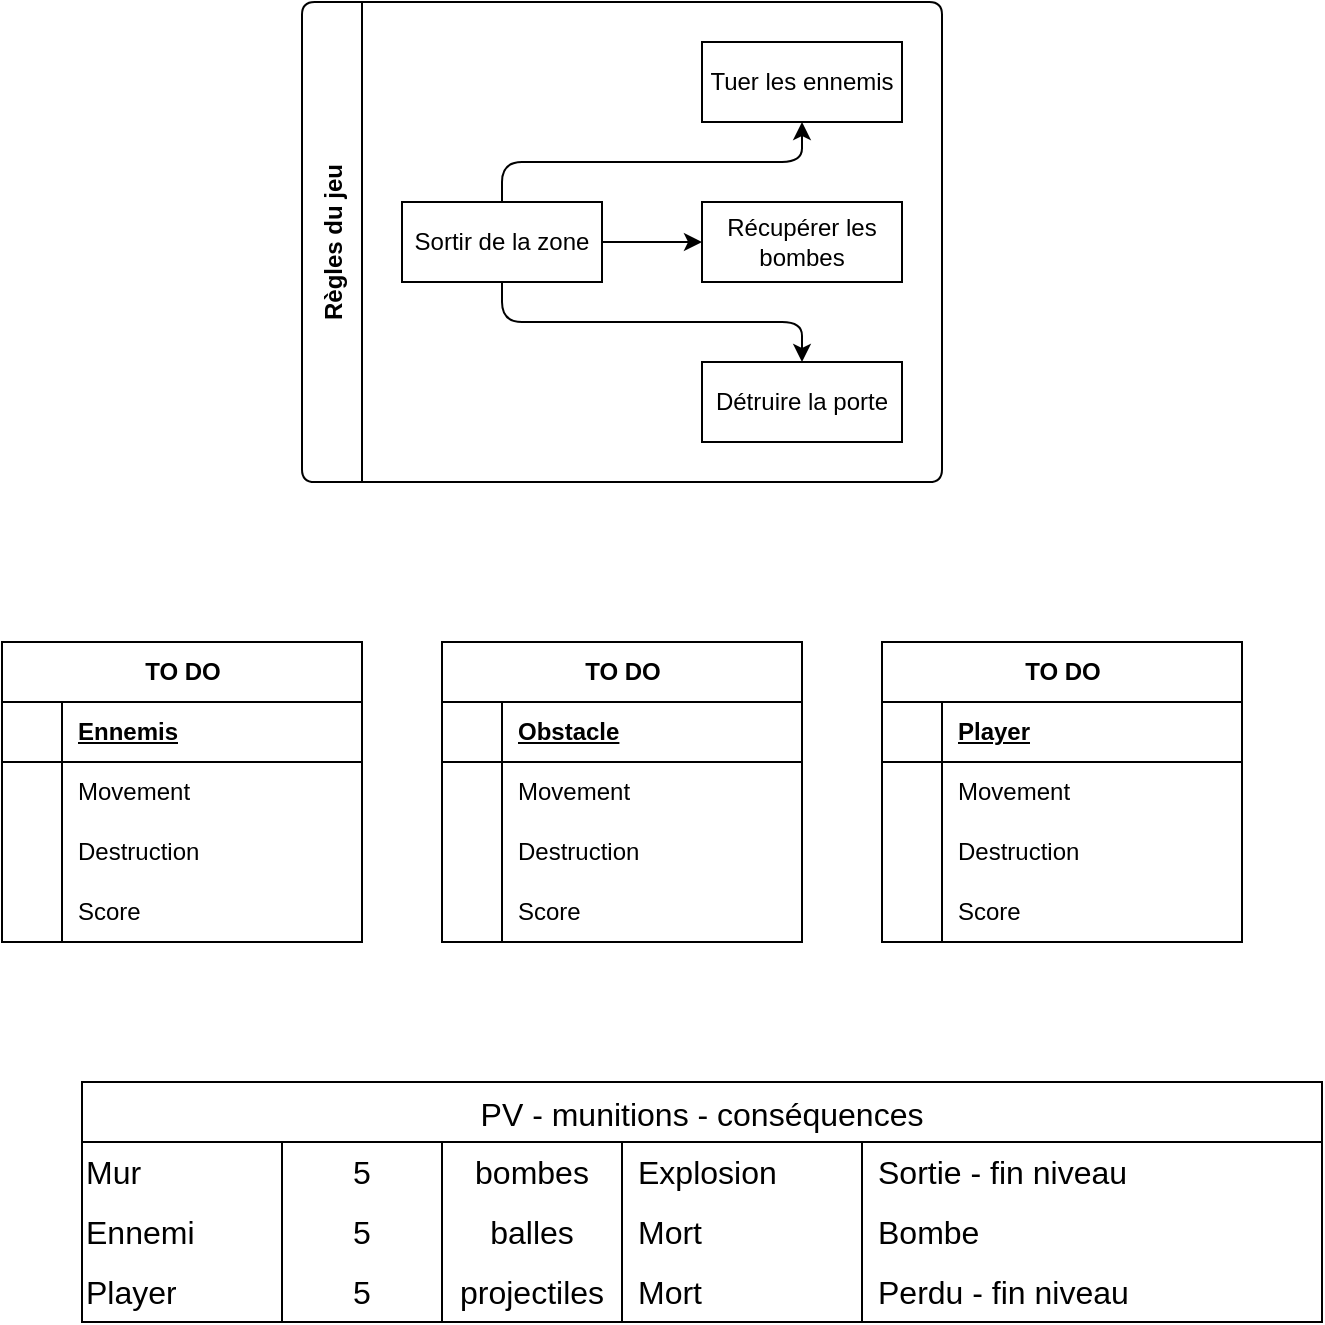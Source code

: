 <mxfile version="22.0.8" type="github" pages="2">
  <diagram name="MISC" id="rBWFjFio3Ul1B9PG4kiV">
    <mxGraphModel dx="1050" dy="530" grid="1" gridSize="10" guides="1" tooltips="1" connect="1" arrows="1" fold="1" page="1" pageScale="1" pageWidth="850" pageHeight="1100" math="0" shadow="0">
      <root>
        <mxCell id="0" />
        <mxCell id="1" parent="0" />
        <mxCell id="Iu3EpFqJoXmRaUbER4hy-2" value="Règles du jeu" style="swimlane;startSize=30;horizontal=0;childLayout=treeLayout;horizontalTree=1;resizable=0;containerType=tree;fontSize=12;rounded=1;arcSize=7;" parent="1" vertex="1">
          <mxGeometry x="190" y="170" width="320" height="240" as="geometry" />
        </mxCell>
        <mxCell id="Iu3EpFqJoXmRaUbER4hy-3" value="Sortir de la zone" style="whiteSpace=wrap;html=1;" parent="Iu3EpFqJoXmRaUbER4hy-2" vertex="1">
          <mxGeometry x="50" y="100" width="100" height="40" as="geometry" />
        </mxCell>
        <mxCell id="Iu3EpFqJoXmRaUbER4hy-4" value="Tuer les ennemis" style="whiteSpace=wrap;html=1;" parent="Iu3EpFqJoXmRaUbER4hy-2" vertex="1">
          <mxGeometry x="200" y="20" width="100" height="40" as="geometry" />
        </mxCell>
        <mxCell id="Iu3EpFqJoXmRaUbER4hy-5" value="" style="edgeStyle=elbowEdgeStyle;elbow=vertical;html=1;rounded=1;curved=0;sourcePerimeterSpacing=0;targetPerimeterSpacing=0;startSize=6;endSize=6;" parent="Iu3EpFqJoXmRaUbER4hy-2" source="Iu3EpFqJoXmRaUbER4hy-3" target="Iu3EpFqJoXmRaUbER4hy-4" edge="1">
          <mxGeometry relative="1" as="geometry" />
        </mxCell>
        <mxCell id="Iu3EpFqJoXmRaUbER4hy-6" value="Récupérer les bombes" style="whiteSpace=wrap;html=1;" parent="Iu3EpFqJoXmRaUbER4hy-2" vertex="1">
          <mxGeometry x="200" y="100" width="100" height="40" as="geometry" />
        </mxCell>
        <mxCell id="Iu3EpFqJoXmRaUbER4hy-7" value="" style="edgeStyle=elbowEdgeStyle;elbow=vertical;html=1;rounded=1;curved=0;sourcePerimeterSpacing=0;targetPerimeterSpacing=0;startSize=6;endSize=6;" parent="Iu3EpFqJoXmRaUbER4hy-2" source="Iu3EpFqJoXmRaUbER4hy-3" target="4swU-g4nlEgu9MfoOnzk-5" edge="1">
          <mxGeometry relative="1" as="geometry" />
        </mxCell>
        <mxCell id="4swU-g4nlEgu9MfoOnzk-2" value="Détruire la porte" style="whiteSpace=wrap;html=1;" parent="Iu3EpFqJoXmRaUbER4hy-2" vertex="1">
          <mxGeometry x="200" y="180" width="100" height="40" as="geometry" />
        </mxCell>
        <mxCell id="4swU-g4nlEgu9MfoOnzk-3" value="" style="edgeStyle=elbowEdgeStyle;elbow=vertical;html=1;rounded=1;curved=0;sourcePerimeterSpacing=0;targetPerimeterSpacing=0;startSize=6;endSize=6;" parent="Iu3EpFqJoXmRaUbER4hy-2" source="Iu3EpFqJoXmRaUbER4hy-3" target="4swU-g4nlEgu9MfoOnzk-2" edge="1">
          <mxGeometry relative="1" as="geometry">
            <mxPoint x="150" y="40" as="sourcePoint" />
            <mxPoint x="200" y="80" as="targetPoint" />
          </mxGeometry>
        </mxCell>
        <mxCell id="4swU-g4nlEgu9MfoOnzk-4" value="" style="edgeStyle=elbowEdgeStyle;elbow=vertical;html=1;rounded=1;curved=0;sourcePerimeterSpacing=0;targetPerimeterSpacing=0;startSize=6;endSize=6;" parent="Iu3EpFqJoXmRaUbER4hy-2" source="4swU-g4nlEgu9MfoOnzk-5" target="Iu3EpFqJoXmRaUbER4hy-6" edge="1">
          <mxGeometry relative="1" as="geometry">
            <mxPoint x="340" y="290" as="sourcePoint" />
          </mxGeometry>
        </mxCell>
        <mxCell id="4swU-g4nlEgu9MfoOnzk-5" value="Récupérer les bombes" style="whiteSpace=wrap;html=1;" parent="Iu3EpFqJoXmRaUbER4hy-2" vertex="1">
          <mxGeometry x="200" y="100" width="100" height="40" as="geometry" />
        </mxCell>
        <mxCell id="4swU-g4nlEgu9MfoOnzk-18" value="TO DO" style="shape=table;startSize=30;container=1;collapsible=1;childLayout=tableLayout;fixedRows=1;rowLines=0;fontStyle=1;align=center;resizeLast=1;html=1;" parent="1" vertex="1">
          <mxGeometry x="40" y="490" width="180" height="150" as="geometry" />
        </mxCell>
        <mxCell id="4swU-g4nlEgu9MfoOnzk-19" value="" style="shape=tableRow;horizontal=0;startSize=0;swimlaneHead=0;swimlaneBody=0;fillColor=none;collapsible=0;dropTarget=0;points=[[0,0.5],[1,0.5]];portConstraint=eastwest;top=0;left=0;right=0;bottom=1;" parent="4swU-g4nlEgu9MfoOnzk-18" vertex="1">
          <mxGeometry y="30" width="180" height="30" as="geometry" />
        </mxCell>
        <mxCell id="4swU-g4nlEgu9MfoOnzk-20" value="" style="shape=partialRectangle;connectable=0;fillColor=none;top=0;left=0;bottom=0;right=0;fontStyle=1;overflow=hidden;whiteSpace=wrap;html=1;" parent="4swU-g4nlEgu9MfoOnzk-19" vertex="1">
          <mxGeometry width="30" height="30" as="geometry">
            <mxRectangle width="30" height="30" as="alternateBounds" />
          </mxGeometry>
        </mxCell>
        <mxCell id="4swU-g4nlEgu9MfoOnzk-21" value="Ennemis" style="shape=partialRectangle;connectable=0;fillColor=none;top=0;left=0;bottom=0;right=0;align=left;spacingLeft=6;fontStyle=5;overflow=hidden;whiteSpace=wrap;html=1;" parent="4swU-g4nlEgu9MfoOnzk-19" vertex="1">
          <mxGeometry x="30" width="150" height="30" as="geometry">
            <mxRectangle width="150" height="30" as="alternateBounds" />
          </mxGeometry>
        </mxCell>
        <mxCell id="4swU-g4nlEgu9MfoOnzk-22" value="" style="shape=tableRow;horizontal=0;startSize=0;swimlaneHead=0;swimlaneBody=0;fillColor=none;collapsible=0;dropTarget=0;points=[[0,0.5],[1,0.5]];portConstraint=eastwest;top=0;left=0;right=0;bottom=0;" parent="4swU-g4nlEgu9MfoOnzk-18" vertex="1">
          <mxGeometry y="60" width="180" height="30" as="geometry" />
        </mxCell>
        <mxCell id="4swU-g4nlEgu9MfoOnzk-23" value="" style="shape=partialRectangle;connectable=0;fillColor=none;top=0;left=0;bottom=0;right=0;editable=1;overflow=hidden;whiteSpace=wrap;html=1;" parent="4swU-g4nlEgu9MfoOnzk-22" vertex="1">
          <mxGeometry width="30" height="30" as="geometry">
            <mxRectangle width="30" height="30" as="alternateBounds" />
          </mxGeometry>
        </mxCell>
        <mxCell id="4swU-g4nlEgu9MfoOnzk-24" value="Movement" style="shape=partialRectangle;connectable=0;fillColor=none;top=0;left=0;bottom=0;right=0;align=left;spacingLeft=6;overflow=hidden;whiteSpace=wrap;html=1;" parent="4swU-g4nlEgu9MfoOnzk-22" vertex="1">
          <mxGeometry x="30" width="150" height="30" as="geometry">
            <mxRectangle width="150" height="30" as="alternateBounds" />
          </mxGeometry>
        </mxCell>
        <mxCell id="4swU-g4nlEgu9MfoOnzk-25" value="" style="shape=tableRow;horizontal=0;startSize=0;swimlaneHead=0;swimlaneBody=0;fillColor=none;collapsible=0;dropTarget=0;points=[[0,0.5],[1,0.5]];portConstraint=eastwest;top=0;left=0;right=0;bottom=0;" parent="4swU-g4nlEgu9MfoOnzk-18" vertex="1">
          <mxGeometry y="90" width="180" height="30" as="geometry" />
        </mxCell>
        <mxCell id="4swU-g4nlEgu9MfoOnzk-26" value="" style="shape=partialRectangle;connectable=0;fillColor=none;top=0;left=0;bottom=0;right=0;editable=1;overflow=hidden;whiteSpace=wrap;html=1;" parent="4swU-g4nlEgu9MfoOnzk-25" vertex="1">
          <mxGeometry width="30" height="30" as="geometry">
            <mxRectangle width="30" height="30" as="alternateBounds" />
          </mxGeometry>
        </mxCell>
        <mxCell id="4swU-g4nlEgu9MfoOnzk-27" value="Destruction" style="shape=partialRectangle;connectable=0;fillColor=none;top=0;left=0;bottom=0;right=0;align=left;spacingLeft=6;overflow=hidden;whiteSpace=wrap;html=1;" parent="4swU-g4nlEgu9MfoOnzk-25" vertex="1">
          <mxGeometry x="30" width="150" height="30" as="geometry">
            <mxRectangle width="150" height="30" as="alternateBounds" />
          </mxGeometry>
        </mxCell>
        <mxCell id="4swU-g4nlEgu9MfoOnzk-28" value="" style="shape=tableRow;horizontal=0;startSize=0;swimlaneHead=0;swimlaneBody=0;fillColor=none;collapsible=0;dropTarget=0;points=[[0,0.5],[1,0.5]];portConstraint=eastwest;top=0;left=0;right=0;bottom=0;" parent="4swU-g4nlEgu9MfoOnzk-18" vertex="1">
          <mxGeometry y="120" width="180" height="30" as="geometry" />
        </mxCell>
        <mxCell id="4swU-g4nlEgu9MfoOnzk-29" value="" style="shape=partialRectangle;connectable=0;fillColor=none;top=0;left=0;bottom=0;right=0;editable=1;overflow=hidden;whiteSpace=wrap;html=1;" parent="4swU-g4nlEgu9MfoOnzk-28" vertex="1">
          <mxGeometry width="30" height="30" as="geometry">
            <mxRectangle width="30" height="30" as="alternateBounds" />
          </mxGeometry>
        </mxCell>
        <mxCell id="4swU-g4nlEgu9MfoOnzk-30" value="Score" style="shape=partialRectangle;connectable=0;fillColor=none;top=0;left=0;bottom=0;right=0;align=left;spacingLeft=6;overflow=hidden;whiteSpace=wrap;html=1;" parent="4swU-g4nlEgu9MfoOnzk-28" vertex="1">
          <mxGeometry x="30" width="150" height="30" as="geometry">
            <mxRectangle width="150" height="30" as="alternateBounds" />
          </mxGeometry>
        </mxCell>
        <mxCell id="4swU-g4nlEgu9MfoOnzk-31" value="TO DO" style="shape=table;startSize=30;container=1;collapsible=1;childLayout=tableLayout;fixedRows=1;rowLines=0;fontStyle=1;align=center;resizeLast=1;html=1;" parent="1" vertex="1">
          <mxGeometry x="480" y="490" width="180" height="150" as="geometry" />
        </mxCell>
        <mxCell id="4swU-g4nlEgu9MfoOnzk-32" value="" style="shape=tableRow;horizontal=0;startSize=0;swimlaneHead=0;swimlaneBody=0;fillColor=none;collapsible=0;dropTarget=0;points=[[0,0.5],[1,0.5]];portConstraint=eastwest;top=0;left=0;right=0;bottom=1;" parent="4swU-g4nlEgu9MfoOnzk-31" vertex="1">
          <mxGeometry y="30" width="180" height="30" as="geometry" />
        </mxCell>
        <mxCell id="4swU-g4nlEgu9MfoOnzk-33" value="" style="shape=partialRectangle;connectable=0;fillColor=none;top=0;left=0;bottom=0;right=0;fontStyle=1;overflow=hidden;whiteSpace=wrap;html=1;" parent="4swU-g4nlEgu9MfoOnzk-32" vertex="1">
          <mxGeometry width="30" height="30" as="geometry">
            <mxRectangle width="30" height="30" as="alternateBounds" />
          </mxGeometry>
        </mxCell>
        <mxCell id="4swU-g4nlEgu9MfoOnzk-34" value="Player" style="shape=partialRectangle;connectable=0;fillColor=none;top=0;left=0;bottom=0;right=0;align=left;spacingLeft=6;fontStyle=5;overflow=hidden;whiteSpace=wrap;html=1;" parent="4swU-g4nlEgu9MfoOnzk-32" vertex="1">
          <mxGeometry x="30" width="150" height="30" as="geometry">
            <mxRectangle width="150" height="30" as="alternateBounds" />
          </mxGeometry>
        </mxCell>
        <mxCell id="4swU-g4nlEgu9MfoOnzk-35" value="" style="shape=tableRow;horizontal=0;startSize=0;swimlaneHead=0;swimlaneBody=0;fillColor=none;collapsible=0;dropTarget=0;points=[[0,0.5],[1,0.5]];portConstraint=eastwest;top=0;left=0;right=0;bottom=0;" parent="4swU-g4nlEgu9MfoOnzk-31" vertex="1">
          <mxGeometry y="60" width="180" height="30" as="geometry" />
        </mxCell>
        <mxCell id="4swU-g4nlEgu9MfoOnzk-36" value="" style="shape=partialRectangle;connectable=0;fillColor=none;top=0;left=0;bottom=0;right=0;editable=1;overflow=hidden;whiteSpace=wrap;html=1;" parent="4swU-g4nlEgu9MfoOnzk-35" vertex="1">
          <mxGeometry width="30" height="30" as="geometry">
            <mxRectangle width="30" height="30" as="alternateBounds" />
          </mxGeometry>
        </mxCell>
        <mxCell id="4swU-g4nlEgu9MfoOnzk-37" value="Movement" style="shape=partialRectangle;connectable=0;fillColor=none;top=0;left=0;bottom=0;right=0;align=left;spacingLeft=6;overflow=hidden;whiteSpace=wrap;html=1;" parent="4swU-g4nlEgu9MfoOnzk-35" vertex="1">
          <mxGeometry x="30" width="150" height="30" as="geometry">
            <mxRectangle width="150" height="30" as="alternateBounds" />
          </mxGeometry>
        </mxCell>
        <mxCell id="4swU-g4nlEgu9MfoOnzk-38" value="" style="shape=tableRow;horizontal=0;startSize=0;swimlaneHead=0;swimlaneBody=0;fillColor=none;collapsible=0;dropTarget=0;points=[[0,0.5],[1,0.5]];portConstraint=eastwest;top=0;left=0;right=0;bottom=0;" parent="4swU-g4nlEgu9MfoOnzk-31" vertex="1">
          <mxGeometry y="90" width="180" height="30" as="geometry" />
        </mxCell>
        <mxCell id="4swU-g4nlEgu9MfoOnzk-39" value="" style="shape=partialRectangle;connectable=0;fillColor=none;top=0;left=0;bottom=0;right=0;editable=1;overflow=hidden;whiteSpace=wrap;html=1;" parent="4swU-g4nlEgu9MfoOnzk-38" vertex="1">
          <mxGeometry width="30" height="30" as="geometry">
            <mxRectangle width="30" height="30" as="alternateBounds" />
          </mxGeometry>
        </mxCell>
        <mxCell id="4swU-g4nlEgu9MfoOnzk-40" value="Destruction" style="shape=partialRectangle;connectable=0;fillColor=none;top=0;left=0;bottom=0;right=0;align=left;spacingLeft=6;overflow=hidden;whiteSpace=wrap;html=1;" parent="4swU-g4nlEgu9MfoOnzk-38" vertex="1">
          <mxGeometry x="30" width="150" height="30" as="geometry">
            <mxRectangle width="150" height="30" as="alternateBounds" />
          </mxGeometry>
        </mxCell>
        <mxCell id="4swU-g4nlEgu9MfoOnzk-41" value="" style="shape=tableRow;horizontal=0;startSize=0;swimlaneHead=0;swimlaneBody=0;fillColor=none;collapsible=0;dropTarget=0;points=[[0,0.5],[1,0.5]];portConstraint=eastwest;top=0;left=0;right=0;bottom=0;" parent="4swU-g4nlEgu9MfoOnzk-31" vertex="1">
          <mxGeometry y="120" width="180" height="30" as="geometry" />
        </mxCell>
        <mxCell id="4swU-g4nlEgu9MfoOnzk-42" value="" style="shape=partialRectangle;connectable=0;fillColor=none;top=0;left=0;bottom=0;right=0;editable=1;overflow=hidden;whiteSpace=wrap;html=1;" parent="4swU-g4nlEgu9MfoOnzk-41" vertex="1">
          <mxGeometry width="30" height="30" as="geometry">
            <mxRectangle width="30" height="30" as="alternateBounds" />
          </mxGeometry>
        </mxCell>
        <mxCell id="4swU-g4nlEgu9MfoOnzk-43" value="Score" style="shape=partialRectangle;connectable=0;fillColor=none;top=0;left=0;bottom=0;right=0;align=left;spacingLeft=6;overflow=hidden;whiteSpace=wrap;html=1;" parent="4swU-g4nlEgu9MfoOnzk-41" vertex="1">
          <mxGeometry x="30" width="150" height="30" as="geometry">
            <mxRectangle width="150" height="30" as="alternateBounds" />
          </mxGeometry>
        </mxCell>
        <mxCell id="4swU-g4nlEgu9MfoOnzk-44" value="TO DO" style="shape=table;startSize=30;container=1;collapsible=1;childLayout=tableLayout;fixedRows=1;rowLines=0;fontStyle=1;align=center;resizeLast=1;html=1;" parent="1" vertex="1">
          <mxGeometry x="260" y="490" width="180" height="150" as="geometry" />
        </mxCell>
        <mxCell id="4swU-g4nlEgu9MfoOnzk-45" value="" style="shape=tableRow;horizontal=0;startSize=0;swimlaneHead=0;swimlaneBody=0;fillColor=none;collapsible=0;dropTarget=0;points=[[0,0.5],[1,0.5]];portConstraint=eastwest;top=0;left=0;right=0;bottom=1;" parent="4swU-g4nlEgu9MfoOnzk-44" vertex="1">
          <mxGeometry y="30" width="180" height="30" as="geometry" />
        </mxCell>
        <mxCell id="4swU-g4nlEgu9MfoOnzk-46" value="" style="shape=partialRectangle;connectable=0;fillColor=none;top=0;left=0;bottom=0;right=0;fontStyle=1;overflow=hidden;whiteSpace=wrap;html=1;" parent="4swU-g4nlEgu9MfoOnzk-45" vertex="1">
          <mxGeometry width="30" height="30" as="geometry">
            <mxRectangle width="30" height="30" as="alternateBounds" />
          </mxGeometry>
        </mxCell>
        <mxCell id="4swU-g4nlEgu9MfoOnzk-47" value="Obstacle" style="shape=partialRectangle;connectable=0;fillColor=none;top=0;left=0;bottom=0;right=0;align=left;spacingLeft=6;fontStyle=5;overflow=hidden;whiteSpace=wrap;html=1;" parent="4swU-g4nlEgu9MfoOnzk-45" vertex="1">
          <mxGeometry x="30" width="150" height="30" as="geometry">
            <mxRectangle width="150" height="30" as="alternateBounds" />
          </mxGeometry>
        </mxCell>
        <mxCell id="4swU-g4nlEgu9MfoOnzk-48" value="" style="shape=tableRow;horizontal=0;startSize=0;swimlaneHead=0;swimlaneBody=0;fillColor=none;collapsible=0;dropTarget=0;points=[[0,0.5],[1,0.5]];portConstraint=eastwest;top=0;left=0;right=0;bottom=0;" parent="4swU-g4nlEgu9MfoOnzk-44" vertex="1">
          <mxGeometry y="60" width="180" height="30" as="geometry" />
        </mxCell>
        <mxCell id="4swU-g4nlEgu9MfoOnzk-49" value="" style="shape=partialRectangle;connectable=0;fillColor=none;top=0;left=0;bottom=0;right=0;editable=1;overflow=hidden;whiteSpace=wrap;html=1;" parent="4swU-g4nlEgu9MfoOnzk-48" vertex="1">
          <mxGeometry width="30" height="30" as="geometry">
            <mxRectangle width="30" height="30" as="alternateBounds" />
          </mxGeometry>
        </mxCell>
        <mxCell id="4swU-g4nlEgu9MfoOnzk-50" value="Movement" style="shape=partialRectangle;connectable=0;fillColor=none;top=0;left=0;bottom=0;right=0;align=left;spacingLeft=6;overflow=hidden;whiteSpace=wrap;html=1;" parent="4swU-g4nlEgu9MfoOnzk-48" vertex="1">
          <mxGeometry x="30" width="150" height="30" as="geometry">
            <mxRectangle width="150" height="30" as="alternateBounds" />
          </mxGeometry>
        </mxCell>
        <mxCell id="4swU-g4nlEgu9MfoOnzk-51" value="" style="shape=tableRow;horizontal=0;startSize=0;swimlaneHead=0;swimlaneBody=0;fillColor=none;collapsible=0;dropTarget=0;points=[[0,0.5],[1,0.5]];portConstraint=eastwest;top=0;left=0;right=0;bottom=0;" parent="4swU-g4nlEgu9MfoOnzk-44" vertex="1">
          <mxGeometry y="90" width="180" height="30" as="geometry" />
        </mxCell>
        <mxCell id="4swU-g4nlEgu9MfoOnzk-52" value="" style="shape=partialRectangle;connectable=0;fillColor=none;top=0;left=0;bottom=0;right=0;editable=1;overflow=hidden;whiteSpace=wrap;html=1;" parent="4swU-g4nlEgu9MfoOnzk-51" vertex="1">
          <mxGeometry width="30" height="30" as="geometry">
            <mxRectangle width="30" height="30" as="alternateBounds" />
          </mxGeometry>
        </mxCell>
        <mxCell id="4swU-g4nlEgu9MfoOnzk-53" value="Destruction" style="shape=partialRectangle;connectable=0;fillColor=none;top=0;left=0;bottom=0;right=0;align=left;spacingLeft=6;overflow=hidden;whiteSpace=wrap;html=1;" parent="4swU-g4nlEgu9MfoOnzk-51" vertex="1">
          <mxGeometry x="30" width="150" height="30" as="geometry">
            <mxRectangle width="150" height="30" as="alternateBounds" />
          </mxGeometry>
        </mxCell>
        <mxCell id="4swU-g4nlEgu9MfoOnzk-54" value="" style="shape=tableRow;horizontal=0;startSize=0;swimlaneHead=0;swimlaneBody=0;fillColor=none;collapsible=0;dropTarget=0;points=[[0,0.5],[1,0.5]];portConstraint=eastwest;top=0;left=0;right=0;bottom=0;" parent="4swU-g4nlEgu9MfoOnzk-44" vertex="1">
          <mxGeometry y="120" width="180" height="30" as="geometry" />
        </mxCell>
        <mxCell id="4swU-g4nlEgu9MfoOnzk-55" value="" style="shape=partialRectangle;connectable=0;fillColor=none;top=0;left=0;bottom=0;right=0;editable=1;overflow=hidden;whiteSpace=wrap;html=1;" parent="4swU-g4nlEgu9MfoOnzk-54" vertex="1">
          <mxGeometry width="30" height="30" as="geometry">
            <mxRectangle width="30" height="30" as="alternateBounds" />
          </mxGeometry>
        </mxCell>
        <mxCell id="4swU-g4nlEgu9MfoOnzk-56" value="Score" style="shape=partialRectangle;connectable=0;fillColor=none;top=0;left=0;bottom=0;right=0;align=left;spacingLeft=6;overflow=hidden;whiteSpace=wrap;html=1;" parent="4swU-g4nlEgu9MfoOnzk-54" vertex="1">
          <mxGeometry x="30" width="150" height="30" as="geometry">
            <mxRectangle width="150" height="30" as="alternateBounds" />
          </mxGeometry>
        </mxCell>
        <mxCell id="RLU5fH5EEIldTsOhPZaF-4" value="PV - munitions - conséquences" style="shape=table;startSize=30;container=1;collapsible=0;childLayout=tableLayout;fixedRows=1;rowLines=0;fontStyle=0;strokeColor=default;fontSize=16;" parent="1" vertex="1">
          <mxGeometry x="80" y="710" width="620" height="120" as="geometry" />
        </mxCell>
        <mxCell id="RLU5fH5EEIldTsOhPZaF-5" value="" style="shape=tableRow;horizontal=0;startSize=0;swimlaneHead=0;swimlaneBody=0;top=0;left=0;bottom=0;right=0;collapsible=0;dropTarget=0;fillColor=none;points=[[0,0.5],[1,0.5]];portConstraint=eastwest;strokeColor=inherit;fontSize=16;" parent="RLU5fH5EEIldTsOhPZaF-4" vertex="1">
          <mxGeometry y="30" width="620" height="30" as="geometry" />
        </mxCell>
        <mxCell id="RLU5fH5EEIldTsOhPZaF-14" value="Mur" style="shape=partialRectangle;html=1;whiteSpace=wrap;connectable=0;fillColor=none;top=0;left=0;bottom=0;right=0;overflow=hidden;pointerEvents=1;strokeColor=inherit;fontSize=16;align=left;" parent="RLU5fH5EEIldTsOhPZaF-5" vertex="1">
          <mxGeometry width="100" height="30" as="geometry">
            <mxRectangle width="100" height="30" as="alternateBounds" />
          </mxGeometry>
        </mxCell>
        <mxCell id="RLU5fH5EEIldTsOhPZaF-6" value="5" style="shape=partialRectangle;html=1;whiteSpace=wrap;connectable=0;fillColor=none;top=0;left=0;bottom=0;right=0;overflow=hidden;pointerEvents=1;strokeColor=inherit;fontSize=16;" parent="RLU5fH5EEIldTsOhPZaF-5" vertex="1">
          <mxGeometry x="100" width="80" height="30" as="geometry">
            <mxRectangle width="80" height="30" as="alternateBounds" />
          </mxGeometry>
        </mxCell>
        <mxCell id="RLU5fH5EEIldTsOhPZaF-20" value="bombes" style="shape=partialRectangle;html=1;whiteSpace=wrap;connectable=0;fillColor=none;top=0;left=0;bottom=0;right=0;overflow=hidden;pointerEvents=1;strokeColor=inherit;fontSize=16;" parent="RLU5fH5EEIldTsOhPZaF-5" vertex="1">
          <mxGeometry x="180" width="90" height="30" as="geometry">
            <mxRectangle width="90" height="30" as="alternateBounds" />
          </mxGeometry>
        </mxCell>
        <mxCell id="RLU5fH5EEIldTsOhPZaF-7" value="Explosion " style="shape=partialRectangle;html=1;whiteSpace=wrap;connectable=0;fillColor=none;top=0;left=0;bottom=0;right=0;align=left;spacingLeft=6;overflow=hidden;strokeColor=inherit;fontSize=16;" parent="RLU5fH5EEIldTsOhPZaF-5" vertex="1">
          <mxGeometry x="270" width="120" height="30" as="geometry">
            <mxRectangle width="120" height="30" as="alternateBounds" />
          </mxGeometry>
        </mxCell>
        <mxCell id="RLU5fH5EEIldTsOhPZaF-17" value="Sortie - fin niveau" style="shape=partialRectangle;html=1;whiteSpace=wrap;connectable=0;fillColor=none;top=0;left=0;bottom=0;right=0;align=left;spacingLeft=6;overflow=hidden;strokeColor=inherit;fontSize=16;" parent="RLU5fH5EEIldTsOhPZaF-5" vertex="1">
          <mxGeometry x="390" width="230" height="30" as="geometry">
            <mxRectangle width="230" height="30" as="alternateBounds" />
          </mxGeometry>
        </mxCell>
        <mxCell id="RLU5fH5EEIldTsOhPZaF-8" value="" style="shape=tableRow;horizontal=0;startSize=0;swimlaneHead=0;swimlaneBody=0;top=0;left=0;bottom=0;right=0;collapsible=0;dropTarget=0;fillColor=none;points=[[0,0.5],[1,0.5]];portConstraint=eastwest;strokeColor=inherit;fontSize=16;" parent="RLU5fH5EEIldTsOhPZaF-4" vertex="1">
          <mxGeometry y="60" width="620" height="30" as="geometry" />
        </mxCell>
        <mxCell id="RLU5fH5EEIldTsOhPZaF-15" value="Ennemi" style="shape=partialRectangle;html=1;whiteSpace=wrap;connectable=0;fillColor=none;top=0;left=0;bottom=0;right=0;overflow=hidden;strokeColor=inherit;fontSize=16;align=left;" parent="RLU5fH5EEIldTsOhPZaF-8" vertex="1">
          <mxGeometry width="100" height="30" as="geometry">
            <mxRectangle width="100" height="30" as="alternateBounds" />
          </mxGeometry>
        </mxCell>
        <mxCell id="RLU5fH5EEIldTsOhPZaF-9" value="5" style="shape=partialRectangle;html=1;whiteSpace=wrap;connectable=0;fillColor=none;top=0;left=0;bottom=0;right=0;overflow=hidden;strokeColor=inherit;fontSize=16;" parent="RLU5fH5EEIldTsOhPZaF-8" vertex="1">
          <mxGeometry x="100" width="80" height="30" as="geometry">
            <mxRectangle width="80" height="30" as="alternateBounds" />
          </mxGeometry>
        </mxCell>
        <mxCell id="RLU5fH5EEIldTsOhPZaF-21" value="balles" style="shape=partialRectangle;html=1;whiteSpace=wrap;connectable=0;fillColor=none;top=0;left=0;bottom=0;right=0;overflow=hidden;strokeColor=inherit;fontSize=16;" parent="RLU5fH5EEIldTsOhPZaF-8" vertex="1">
          <mxGeometry x="180" width="90" height="30" as="geometry">
            <mxRectangle width="90" height="30" as="alternateBounds" />
          </mxGeometry>
        </mxCell>
        <mxCell id="RLU5fH5EEIldTsOhPZaF-10" value="Mort" style="shape=partialRectangle;html=1;whiteSpace=wrap;connectable=0;fillColor=none;top=0;left=0;bottom=0;right=0;align=left;spacingLeft=6;overflow=hidden;strokeColor=inherit;fontSize=16;" parent="RLU5fH5EEIldTsOhPZaF-8" vertex="1">
          <mxGeometry x="270" width="120" height="30" as="geometry">
            <mxRectangle width="120" height="30" as="alternateBounds" />
          </mxGeometry>
        </mxCell>
        <mxCell id="RLU5fH5EEIldTsOhPZaF-18" value="Bombe" style="shape=partialRectangle;html=1;whiteSpace=wrap;connectable=0;fillColor=none;top=0;left=0;bottom=0;right=0;align=left;spacingLeft=6;overflow=hidden;strokeColor=inherit;fontSize=16;" parent="RLU5fH5EEIldTsOhPZaF-8" vertex="1">
          <mxGeometry x="390" width="230" height="30" as="geometry">
            <mxRectangle width="230" height="30" as="alternateBounds" />
          </mxGeometry>
        </mxCell>
        <mxCell id="RLU5fH5EEIldTsOhPZaF-11" value="" style="shape=tableRow;horizontal=0;startSize=0;swimlaneHead=0;swimlaneBody=0;top=0;left=0;bottom=0;right=0;collapsible=0;dropTarget=0;fillColor=none;points=[[0,0.5],[1,0.5]];portConstraint=eastwest;strokeColor=inherit;fontSize=16;" parent="RLU5fH5EEIldTsOhPZaF-4" vertex="1">
          <mxGeometry y="90" width="620" height="30" as="geometry" />
        </mxCell>
        <mxCell id="RLU5fH5EEIldTsOhPZaF-16" value="Player" style="shape=partialRectangle;html=1;whiteSpace=wrap;connectable=0;fillColor=none;top=0;left=0;bottom=0;right=0;overflow=hidden;strokeColor=inherit;fontSize=16;align=left;" parent="RLU5fH5EEIldTsOhPZaF-11" vertex="1">
          <mxGeometry width="100" height="30" as="geometry">
            <mxRectangle width="100" height="30" as="alternateBounds" />
          </mxGeometry>
        </mxCell>
        <mxCell id="RLU5fH5EEIldTsOhPZaF-12" value="5" style="shape=partialRectangle;html=1;whiteSpace=wrap;connectable=0;fillColor=none;top=0;left=0;bottom=0;right=0;overflow=hidden;strokeColor=inherit;fontSize=16;" parent="RLU5fH5EEIldTsOhPZaF-11" vertex="1">
          <mxGeometry x="100" width="80" height="30" as="geometry">
            <mxRectangle width="80" height="30" as="alternateBounds" />
          </mxGeometry>
        </mxCell>
        <mxCell id="RLU5fH5EEIldTsOhPZaF-22" value="projectiles" style="shape=partialRectangle;html=1;whiteSpace=wrap;connectable=0;fillColor=none;top=0;left=0;bottom=0;right=0;overflow=hidden;strokeColor=inherit;fontSize=16;" parent="RLU5fH5EEIldTsOhPZaF-11" vertex="1">
          <mxGeometry x="180" width="90" height="30" as="geometry">
            <mxRectangle width="90" height="30" as="alternateBounds" />
          </mxGeometry>
        </mxCell>
        <mxCell id="RLU5fH5EEIldTsOhPZaF-13" value="Mort" style="shape=partialRectangle;html=1;whiteSpace=wrap;connectable=0;fillColor=none;top=0;left=0;bottom=0;right=0;align=left;spacingLeft=6;overflow=hidden;strokeColor=inherit;fontSize=16;" parent="RLU5fH5EEIldTsOhPZaF-11" vertex="1">
          <mxGeometry x="270" width="120" height="30" as="geometry">
            <mxRectangle width="120" height="30" as="alternateBounds" />
          </mxGeometry>
        </mxCell>
        <mxCell id="RLU5fH5EEIldTsOhPZaF-19" value="Perdu - fin niveau" style="shape=partialRectangle;html=1;whiteSpace=wrap;connectable=0;fillColor=none;top=0;left=0;bottom=0;right=0;align=left;spacingLeft=6;overflow=hidden;strokeColor=inherit;fontSize=16;" parent="RLU5fH5EEIldTsOhPZaF-11" vertex="1">
          <mxGeometry x="390" width="230" height="30" as="geometry">
            <mxRectangle width="230" height="30" as="alternateBounds" />
          </mxGeometry>
        </mxCell>
      </root>
    </mxGraphModel>
  </diagram>
  <diagram id="1FsLttSPVDijaht2sa7_" name="Page-2">
    <mxGraphModel dx="1050" dy="530" grid="1" gridSize="10" guides="1" tooltips="1" connect="1" arrows="1" fold="1" page="1" pageScale="1" pageWidth="850" pageHeight="1100" math="0" shadow="0">
      <root>
        <mxCell id="0" />
        <mxCell id="1" parent="0" />
        <mxCell id="TV1Umq3TX2ORutAn-53c-7" value="&lt;div&gt;Orga des scripts&lt;/div&gt;" style="shape=table;startSize=30;container=1;collapsible=1;childLayout=tableLayout;fixedRows=1;rowLines=0;fontStyle=1;align=center;resizeLast=1;html=1;" vertex="1" parent="1">
          <mxGeometry x="220" y="60" width="590" height="840" as="geometry" />
        </mxCell>
        <mxCell id="TV1Umq3TX2ORutAn-53c-8" value="" style="shape=tableRow;horizontal=0;startSize=0;swimlaneHead=0;swimlaneBody=0;fillColor=none;collapsible=0;dropTarget=0;points=[[0,0.5],[1,0.5]];portConstraint=eastwest;top=0;left=0;right=0;bottom=1;" vertex="1" parent="TV1Umq3TX2ORutAn-53c-7">
          <mxGeometry y="30" width="590" height="40" as="geometry" />
        </mxCell>
        <mxCell id="TV1Umq3TX2ORutAn-53c-9" value="GO" style="shape=partialRectangle;connectable=0;fillColor=none;top=0;left=0;bottom=0;right=0;fontStyle=1;overflow=hidden;whiteSpace=wrap;html=1;" vertex="1" parent="TV1Umq3TX2ORutAn-53c-8">
          <mxGeometry width="110" height="40" as="geometry">
            <mxRectangle width="110" height="40" as="alternateBounds" />
          </mxGeometry>
        </mxCell>
        <mxCell id="TV1Umq3TX2ORutAn-53c-10" value="Actions" style="shape=partialRectangle;connectable=0;fillColor=none;top=0;left=0;bottom=0;right=0;align=left;spacingLeft=6;fontStyle=5;overflow=hidden;whiteSpace=wrap;html=1;" vertex="1" parent="TV1Umq3TX2ORutAn-53c-8">
          <mxGeometry x="110" width="130" height="40" as="geometry">
            <mxRectangle width="130" height="40" as="alternateBounds" />
          </mxGeometry>
        </mxCell>
        <mxCell id="TV1Umq3TX2ORutAn-53c-41" value="Needs" style="shape=partialRectangle;connectable=0;fillColor=none;top=0;left=0;bottom=0;right=0;align=left;spacingLeft=6;fontStyle=5;overflow=hidden;whiteSpace=wrap;html=1;" vertex="1" parent="TV1Umq3TX2ORutAn-53c-8">
          <mxGeometry x="240" width="130" height="40" as="geometry">
            <mxRectangle width="130" height="40" as="alternateBounds" />
          </mxGeometry>
        </mxCell>
        <mxCell id="TV1Umq3TX2ORutAn-53c-20" value="&lt;div&gt;Scripts&lt;/div&gt;" style="shape=partialRectangle;connectable=0;fillColor=none;top=0;left=0;bottom=0;right=0;align=left;spacingLeft=6;fontStyle=5;overflow=hidden;whiteSpace=wrap;html=1;" vertex="1" parent="TV1Umq3TX2ORutAn-53c-8">
          <mxGeometry x="370" width="220" height="40" as="geometry">
            <mxRectangle width="220" height="40" as="alternateBounds" />
          </mxGeometry>
        </mxCell>
        <mxCell id="TV1Umq3TX2ORutAn-53c-11" value="" style="shape=tableRow;horizontal=0;startSize=0;swimlaneHead=0;swimlaneBody=0;fillColor=none;collapsible=0;dropTarget=0;points=[[0,0.5],[1,0.5]];portConstraint=eastwest;top=0;left=0;right=0;bottom=0;" vertex="1" parent="TV1Umq3TX2ORutAn-53c-7">
          <mxGeometry y="70" width="590" height="130" as="geometry" />
        </mxCell>
        <mxCell id="TV1Umq3TX2ORutAn-53c-12" value="&lt;div&gt;Player&lt;/div&gt;" style="shape=partialRectangle;connectable=0;fillColor=none;top=0;left=0;bottom=0;right=0;editable=1;overflow=hidden;whiteSpace=wrap;html=1;" vertex="1" parent="TV1Umq3TX2ORutAn-53c-11">
          <mxGeometry width="110" height="130" as="geometry">
            <mxRectangle width="110" height="130" as="alternateBounds" />
          </mxGeometry>
        </mxCell>
        <mxCell id="TV1Umq3TX2ORutAn-53c-13" value="&lt;div&gt;- shoot bullet&lt;/div&gt;&lt;div&gt;- move&lt;br&gt;&lt;/div&gt;&lt;div&gt;- die&lt;/div&gt;&lt;div&gt;- appear&lt;/div&gt;&lt;div&gt;- take bombs&lt;/div&gt;&lt;div&gt;- drop bombs&lt;br&gt;&lt;/div&gt;" style="shape=partialRectangle;connectable=0;fillColor=none;top=0;left=0;bottom=0;right=0;align=left;spacingLeft=6;overflow=hidden;whiteSpace=wrap;html=1;" vertex="1" parent="TV1Umq3TX2ORutAn-53c-11">
          <mxGeometry x="110" width="130" height="130" as="geometry">
            <mxRectangle width="130" height="130" as="alternateBounds" />
          </mxGeometry>
        </mxCell>
        <mxCell id="TV1Umq3TX2ORutAn-53c-42" value="&lt;div&gt;SCORE to know:&lt;/div&gt;&lt;div&gt;- when player is dead&lt;/div&gt;&lt;div&gt;- when enemies are dead&lt;/div&gt;&lt;div&gt;- how many bombs does the player have&lt;/div&gt;&lt;div&gt;- when wall is destroyed&lt;/div&gt;&lt;div&gt;&lt;br&gt;&lt;/div&gt;" style="shape=partialRectangle;connectable=0;fillColor=none;top=0;left=0;bottom=0;right=0;align=left;spacingLeft=6;overflow=hidden;whiteSpace=wrap;html=1;" vertex="1" parent="TV1Umq3TX2ORutAn-53c-11">
          <mxGeometry x="240" width="130" height="130" as="geometry">
            <mxRectangle width="130" height="130" as="alternateBounds" />
          </mxGeometry>
        </mxCell>
        <mxCell id="TV1Umq3TX2ORutAn-53c-21" style="shape=partialRectangle;connectable=0;fillColor=none;top=0;left=0;bottom=0;right=0;align=left;spacingLeft=6;overflow=hidden;whiteSpace=wrap;html=1;" vertex="1" parent="TV1Umq3TX2ORutAn-53c-11">
          <mxGeometry x="370" width="220" height="130" as="geometry">
            <mxRectangle width="220" height="130" as="alternateBounds" />
          </mxGeometry>
        </mxCell>
        <mxCell id="TV1Umq3TX2ORutAn-53c-14" value="" style="shape=tableRow;horizontal=0;startSize=0;swimlaneHead=0;swimlaneBody=0;fillColor=none;collapsible=0;dropTarget=0;points=[[0,0.5],[1,0.5]];portConstraint=eastwest;top=0;left=0;right=0;bottom=0;" vertex="1" parent="TV1Umq3TX2ORutAn-53c-7">
          <mxGeometry y="200" width="590" height="130" as="geometry" />
        </mxCell>
        <mxCell id="TV1Umq3TX2ORutAn-53c-15" value="&lt;div&gt;Enemy&lt;/div&gt;" style="shape=partialRectangle;connectable=0;fillColor=none;top=0;left=0;bottom=0;right=0;editable=1;overflow=hidden;whiteSpace=wrap;html=1;" vertex="1" parent="TV1Umq3TX2ORutAn-53c-14">
          <mxGeometry width="110" height="130" as="geometry">
            <mxRectangle width="110" height="130" as="alternateBounds" />
          </mxGeometry>
        </mxCell>
        <mxCell id="TV1Umq3TX2ORutAn-53c-16" value="&lt;div&gt;- shoot projectiles&lt;br&gt;&lt;/div&gt;&lt;div&gt;- move&lt;/div&gt;&lt;div&gt;- die&lt;/div&gt;&lt;div&gt;- drop bombs&lt;/div&gt;&lt;div&gt;&lt;br&gt;&lt;/div&gt;" style="shape=partialRectangle;connectable=0;fillColor=none;top=0;left=0;bottom=0;right=0;align=left;spacingLeft=6;overflow=hidden;whiteSpace=wrap;html=1;" vertex="1" parent="TV1Umq3TX2ORutAn-53c-14">
          <mxGeometry x="110" width="130" height="130" as="geometry">
            <mxRectangle width="130" height="130" as="alternateBounds" />
          </mxGeometry>
        </mxCell>
        <mxCell id="TV1Umq3TX2ORutAn-53c-43" value="&lt;div&gt;how does an ENEMY MOVE?&lt;/div&gt;&lt;div&gt;- rotates on himself&lt;/div&gt;&lt;div&gt;- follows the player&lt;/div&gt;&lt;div&gt;- moves from left to right or fwd/back&lt;/div&gt;&lt;div&gt;- jumps&lt;/div&gt;&lt;div&gt;- all at once&lt;/div&gt;&lt;div&gt;&lt;br&gt;&lt;/div&gt;" style="shape=partialRectangle;connectable=0;fillColor=none;top=0;left=0;bottom=0;right=0;align=left;spacingLeft=6;overflow=hidden;whiteSpace=wrap;html=1;" vertex="1" parent="TV1Umq3TX2ORutAn-53c-14">
          <mxGeometry x="240" width="130" height="130" as="geometry">
            <mxRectangle width="130" height="130" as="alternateBounds" />
          </mxGeometry>
        </mxCell>
        <mxCell id="TV1Umq3TX2ORutAn-53c-22" style="shape=partialRectangle;connectable=0;fillColor=none;top=0;left=0;bottom=0;right=0;align=left;spacingLeft=6;overflow=hidden;whiteSpace=wrap;html=1;" vertex="1" parent="TV1Umq3TX2ORutAn-53c-14">
          <mxGeometry x="370" width="220" height="130" as="geometry">
            <mxRectangle width="220" height="130" as="alternateBounds" />
          </mxGeometry>
        </mxCell>
        <mxCell id="TV1Umq3TX2ORutAn-53c-17" value="" style="shape=tableRow;horizontal=0;startSize=0;swimlaneHead=0;swimlaneBody=0;fillColor=none;collapsible=0;dropTarget=0;points=[[0,0.5],[1,0.5]];portConstraint=eastwest;top=0;left=0;right=0;bottom=0;" vertex="1" parent="TV1Umq3TX2ORutAn-53c-7">
          <mxGeometry y="330" width="590" height="100" as="geometry" />
        </mxCell>
        <mxCell id="TV1Umq3TX2ORutAn-53c-18" value="Bullet" style="shape=partialRectangle;connectable=0;fillColor=none;top=0;left=0;bottom=0;right=0;editable=1;overflow=hidden;whiteSpace=wrap;html=1;" vertex="1" parent="TV1Umq3TX2ORutAn-53c-17">
          <mxGeometry width="110" height="100" as="geometry">
            <mxRectangle width="110" height="100" as="alternateBounds" />
          </mxGeometry>
        </mxCell>
        <mxCell id="TV1Umq3TX2ORutAn-53c-19" value="&lt;div&gt;- shot by player&lt;/div&gt;&lt;div&gt;- disappear on collision&lt;/div&gt;&lt;div&gt;- only kill enemies&lt;/div&gt;&lt;div&gt;&lt;br&gt;&lt;/div&gt;" style="shape=partialRectangle;connectable=0;fillColor=none;top=0;left=0;bottom=0;right=0;align=left;spacingLeft=6;overflow=hidden;whiteSpace=wrap;html=1;" vertex="1" parent="TV1Umq3TX2ORutAn-53c-17">
          <mxGeometry x="110" width="130" height="100" as="geometry">
            <mxRectangle width="130" height="100" as="alternateBounds" />
          </mxGeometry>
        </mxCell>
        <mxCell id="TV1Umq3TX2ORutAn-53c-44" value="&lt;div&gt;PARTICLES:&lt;/div&gt;&lt;div&gt;- when something is hit&lt;/div&gt;&lt;div&gt;- when something is dead or destroyed&lt;/div&gt;&lt;div&gt;- when enemy is moving&lt;/div&gt;&lt;div&gt;&lt;br&gt;&lt;/div&gt;" style="shape=partialRectangle;connectable=0;fillColor=none;top=0;left=0;bottom=0;right=0;align=left;spacingLeft=6;overflow=hidden;whiteSpace=wrap;html=1;" vertex="1" parent="TV1Umq3TX2ORutAn-53c-17">
          <mxGeometry x="240" width="130" height="100" as="geometry">
            <mxRectangle width="130" height="100" as="alternateBounds" />
          </mxGeometry>
        </mxCell>
        <mxCell id="TV1Umq3TX2ORutAn-53c-23" style="shape=partialRectangle;connectable=0;fillColor=none;top=0;left=0;bottom=0;right=0;align=left;spacingLeft=6;overflow=hidden;whiteSpace=wrap;html=1;" vertex="1" parent="TV1Umq3TX2ORutAn-53c-17">
          <mxGeometry x="370" width="220" height="100" as="geometry">
            <mxRectangle width="220" height="100" as="alternateBounds" />
          </mxGeometry>
        </mxCell>
        <mxCell id="TV1Umq3TX2ORutAn-53c-25" style="shape=tableRow;horizontal=0;startSize=0;swimlaneHead=0;swimlaneBody=0;fillColor=none;collapsible=0;dropTarget=0;points=[[0,0.5],[1,0.5]];portConstraint=eastwest;top=0;left=0;right=0;bottom=0;" vertex="1" parent="TV1Umq3TX2ORutAn-53c-7">
          <mxGeometry y="430" width="590" height="60" as="geometry" />
        </mxCell>
        <mxCell id="TV1Umq3TX2ORutAn-53c-26" value="Projectile" style="shape=partialRectangle;connectable=0;fillColor=none;top=0;left=0;bottom=0;right=0;editable=1;overflow=hidden;whiteSpace=wrap;html=1;" vertex="1" parent="TV1Umq3TX2ORutAn-53c-25">
          <mxGeometry width="110" height="60" as="geometry">
            <mxRectangle width="110" height="60" as="alternateBounds" />
          </mxGeometry>
        </mxCell>
        <mxCell id="TV1Umq3TX2ORutAn-53c-27" value="&lt;div&gt;- shot by enemies&lt;/div&gt;&lt;div&gt;- only kills player&lt;/div&gt;&lt;div&gt;- disappear on collision&lt;br&gt;&lt;/div&gt;" style="shape=partialRectangle;connectable=0;fillColor=none;top=0;left=0;bottom=0;right=0;align=left;spacingLeft=6;overflow=hidden;whiteSpace=wrap;html=1;" vertex="1" parent="TV1Umq3TX2ORutAn-53c-25">
          <mxGeometry x="110" width="130" height="60" as="geometry">
            <mxRectangle width="130" height="60" as="alternateBounds" />
          </mxGeometry>
        </mxCell>
        <mxCell id="TV1Umq3TX2ORutAn-53c-45" value="SOUNDS : idem" style="shape=partialRectangle;connectable=0;fillColor=none;top=0;left=0;bottom=0;right=0;align=left;spacingLeft=6;overflow=hidden;whiteSpace=wrap;html=1;" vertex="1" parent="TV1Umq3TX2ORutAn-53c-25">
          <mxGeometry x="240" width="130" height="60" as="geometry">
            <mxRectangle width="130" height="60" as="alternateBounds" />
          </mxGeometry>
        </mxCell>
        <mxCell id="TV1Umq3TX2ORutAn-53c-28" style="shape=partialRectangle;connectable=0;fillColor=none;top=0;left=0;bottom=0;right=0;align=left;spacingLeft=6;overflow=hidden;whiteSpace=wrap;html=1;" vertex="1" parent="TV1Umq3TX2ORutAn-53c-25">
          <mxGeometry x="370" width="220" height="60" as="geometry">
            <mxRectangle width="220" height="60" as="alternateBounds" />
          </mxGeometry>
        </mxCell>
        <mxCell id="TV1Umq3TX2ORutAn-53c-29" style="shape=tableRow;horizontal=0;startSize=0;swimlaneHead=0;swimlaneBody=0;fillColor=none;collapsible=0;dropTarget=0;points=[[0,0.5],[1,0.5]];portConstraint=eastwest;top=0;left=0;right=0;bottom=0;" vertex="1" parent="TV1Umq3TX2ORutAn-53c-7">
          <mxGeometry y="490" width="590" height="90" as="geometry" />
        </mxCell>
        <mxCell id="TV1Umq3TX2ORutAn-53c-30" value="Bomb" style="shape=partialRectangle;connectable=0;fillColor=none;top=0;left=0;bottom=0;right=0;editable=1;overflow=hidden;whiteSpace=wrap;html=1;" vertex="1" parent="TV1Umq3TX2ORutAn-53c-29">
          <mxGeometry width="110" height="90" as="geometry">
            <mxRectangle width="110" height="90" as="alternateBounds" />
          </mxGeometry>
        </mxCell>
        <mxCell id="TV1Umq3TX2ORutAn-53c-31" value="&lt;div&gt;- dropped by dead enemies&lt;/div&gt;&lt;div&gt;- must be taken by player&lt;/div&gt;&lt;div&gt;- destroy walls and enemies&lt;br&gt;&lt;/div&gt;&lt;div&gt;&lt;br&gt;&lt;/div&gt;" style="shape=partialRectangle;connectable=0;fillColor=none;top=0;left=0;bottom=0;right=0;align=left;spacingLeft=6;overflow=hidden;whiteSpace=wrap;html=1;" vertex="1" parent="TV1Umq3TX2ORutAn-53c-29">
          <mxGeometry x="110" width="130" height="90" as="geometry">
            <mxRectangle width="130" height="90" as="alternateBounds" />
          </mxGeometry>
        </mxCell>
        <mxCell id="TV1Umq3TX2ORutAn-53c-46" value="ASSETS: what kind?" style="shape=partialRectangle;connectable=0;fillColor=none;top=0;left=0;bottom=0;right=0;align=left;spacingLeft=6;overflow=hidden;whiteSpace=wrap;html=1;" vertex="1" parent="TV1Umq3TX2ORutAn-53c-29">
          <mxGeometry x="240" width="130" height="90" as="geometry">
            <mxRectangle width="130" height="90" as="alternateBounds" />
          </mxGeometry>
        </mxCell>
        <mxCell id="TV1Umq3TX2ORutAn-53c-32" style="shape=partialRectangle;connectable=0;fillColor=none;top=0;left=0;bottom=0;right=0;align=left;spacingLeft=6;overflow=hidden;whiteSpace=wrap;html=1;" vertex="1" parent="TV1Umq3TX2ORutAn-53c-29">
          <mxGeometry x="370" width="220" height="90" as="geometry">
            <mxRectangle width="220" height="90" as="alternateBounds" />
          </mxGeometry>
        </mxCell>
        <mxCell id="TV1Umq3TX2ORutAn-53c-33" style="shape=tableRow;horizontal=0;startSize=0;swimlaneHead=0;swimlaneBody=0;fillColor=none;collapsible=0;dropTarget=0;points=[[0,0.5],[1,0.5]];portConstraint=eastwest;top=0;left=0;right=0;bottom=0;" vertex="1" parent="TV1Umq3TX2ORutAn-53c-7">
          <mxGeometry y="580" width="590" height="80" as="geometry" />
        </mxCell>
        <mxCell id="TV1Umq3TX2ORutAn-53c-34" value="Wall" style="shape=partialRectangle;connectable=0;fillColor=none;top=0;left=0;bottom=0;right=0;editable=1;overflow=hidden;whiteSpace=wrap;html=1;" vertex="1" parent="TV1Umq3TX2ORutAn-53c-33">
          <mxGeometry width="110" height="80" as="geometry">
            <mxRectangle width="110" height="80" as="alternateBounds" />
          </mxGeometry>
        </mxCell>
        <mxCell id="TV1Umq3TX2ORutAn-53c-35" value="&lt;div&gt;- must be destroyed by player to exit zone&lt;/div&gt;&lt;div&gt;- dropped by dead enemies&lt;/div&gt;&lt;div&gt;&lt;br&gt;&lt;/div&gt;" style="shape=partialRectangle;connectable=0;fillColor=none;top=0;left=0;bottom=0;right=0;align=left;spacingLeft=6;overflow=hidden;whiteSpace=wrap;html=1;" vertex="1" parent="TV1Umq3TX2ORutAn-53c-33">
          <mxGeometry x="110" width="130" height="80" as="geometry">
            <mxRectangle width="130" height="80" as="alternateBounds" />
          </mxGeometry>
        </mxCell>
        <mxCell id="TV1Umq3TX2ORutAn-53c-47" value="UI: IDK" style="shape=partialRectangle;connectable=0;fillColor=none;top=0;left=0;bottom=0;right=0;align=left;spacingLeft=6;overflow=hidden;whiteSpace=wrap;html=1;" vertex="1" parent="TV1Umq3TX2ORutAn-53c-33">
          <mxGeometry x="240" width="130" height="80" as="geometry">
            <mxRectangle width="130" height="80" as="alternateBounds" />
          </mxGeometry>
        </mxCell>
        <mxCell id="TV1Umq3TX2ORutAn-53c-36" style="shape=partialRectangle;connectable=0;fillColor=none;top=0;left=0;bottom=0;right=0;align=left;spacingLeft=6;overflow=hidden;whiteSpace=wrap;html=1;" vertex="1" parent="TV1Umq3TX2ORutAn-53c-33">
          <mxGeometry x="370" width="220" height="80" as="geometry">
            <mxRectangle width="220" height="80" as="alternateBounds" />
          </mxGeometry>
        </mxCell>
        <mxCell id="TV1Umq3TX2ORutAn-53c-37" style="shape=tableRow;horizontal=0;startSize=0;swimlaneHead=0;swimlaneBody=0;fillColor=none;collapsible=0;dropTarget=0;points=[[0,0.5],[1,0.5]];portConstraint=eastwest;top=0;left=0;right=0;bottom=0;" vertex="1" parent="TV1Umq3TX2ORutAn-53c-7">
          <mxGeometry y="660" width="590" height="180" as="geometry" />
        </mxCell>
        <mxCell id="TV1Umq3TX2ORutAn-53c-38" style="shape=partialRectangle;connectable=0;fillColor=none;top=0;left=0;bottom=0;right=0;editable=1;overflow=hidden;whiteSpace=wrap;html=1;" vertex="1" parent="TV1Umq3TX2ORutAn-53c-37">
          <mxGeometry width="110" height="180" as="geometry">
            <mxRectangle width="110" height="180" as="alternateBounds" />
          </mxGeometry>
        </mxCell>
        <mxCell id="TV1Umq3TX2ORutAn-53c-39" style="shape=partialRectangle;connectable=0;fillColor=none;top=0;left=0;bottom=0;right=0;align=left;spacingLeft=6;overflow=hidden;whiteSpace=wrap;html=1;" vertex="1" parent="TV1Umq3TX2ORutAn-53c-37">
          <mxGeometry x="110" width="130" height="180" as="geometry">
            <mxRectangle width="130" height="180" as="alternateBounds" />
          </mxGeometry>
        </mxCell>
        <mxCell id="TV1Umq3TX2ORutAn-53c-48" style="shape=partialRectangle;connectable=0;fillColor=none;top=0;left=0;bottom=0;right=0;align=left;spacingLeft=6;overflow=hidden;whiteSpace=wrap;html=1;" vertex="1" parent="TV1Umq3TX2ORutAn-53c-37">
          <mxGeometry x="240" width="130" height="180" as="geometry">
            <mxRectangle width="130" height="180" as="alternateBounds" />
          </mxGeometry>
        </mxCell>
        <mxCell id="TV1Umq3TX2ORutAn-53c-40" style="shape=partialRectangle;connectable=0;fillColor=none;top=0;left=0;bottom=0;right=0;align=left;spacingLeft=6;overflow=hidden;whiteSpace=wrap;html=1;" vertex="1" parent="TV1Umq3TX2ORutAn-53c-37">
          <mxGeometry x="370" width="220" height="180" as="geometry">
            <mxRectangle width="220" height="180" as="alternateBounds" />
          </mxGeometry>
        </mxCell>
      </root>
    </mxGraphModel>
  </diagram>
</mxfile>
